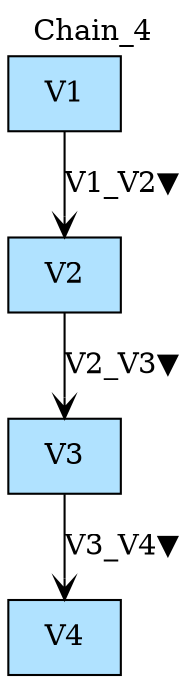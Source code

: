 digraph {graph[label=Chain_4,labelloc=tl,labelfontsize=12];
"V1"[shape=box,fillcolor=lightskyblue1,style = filled,label="V1"];
"V2"[shape=box,fillcolor=lightskyblue1,style = filled,label="V2"];
"V3"[shape=box,fillcolor=lightskyblue1,style = filled,label="V3"];
"V4"[shape=box,fillcolor=lightskyblue1,style = filled,label="V4"];

"V1"->"V2"[label="V1_V2▼",arrowhead=vee];
"V2"->"V3"[label="V2_V3▼",arrowhead=vee];
"V3"->"V4"[label="V3_V4▼",arrowhead=vee];
}